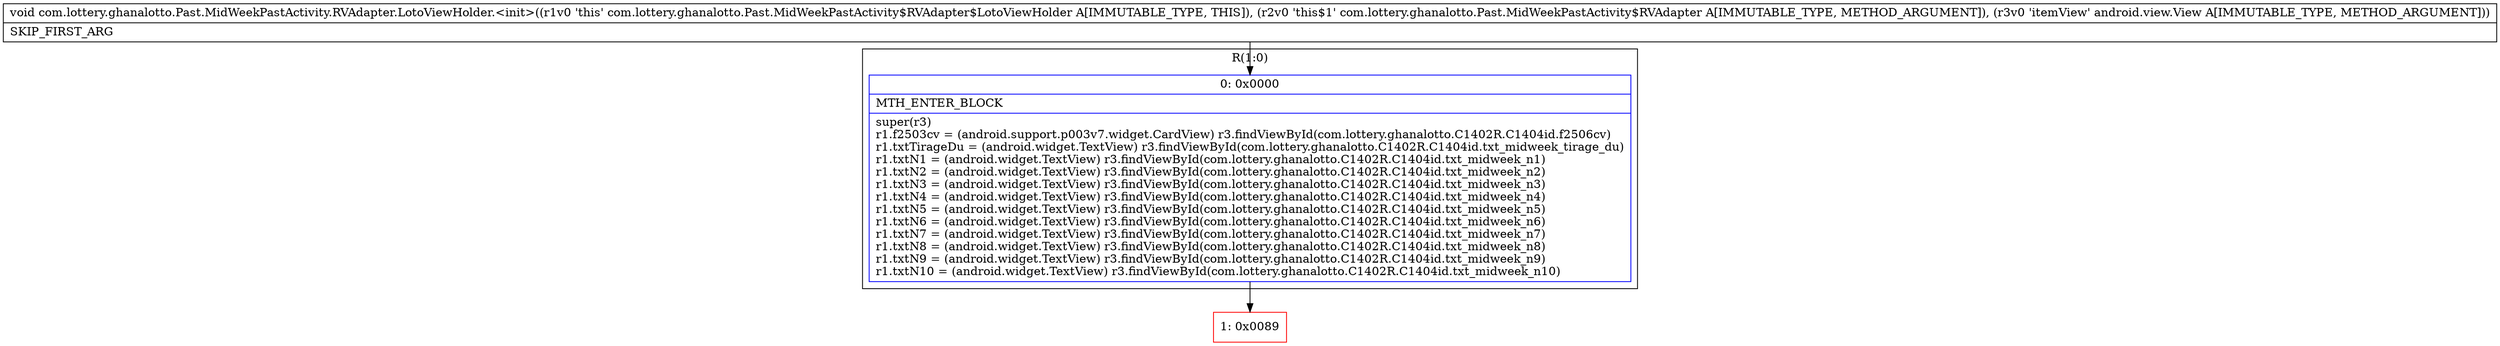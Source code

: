 digraph "CFG forcom.lottery.ghanalotto.Past.MidWeekPastActivity.RVAdapter.LotoViewHolder.\<init\>(Lcom\/lottery\/ghanalotto\/Past\/MidWeekPastActivity$RVAdapter;Landroid\/view\/View;)V" {
subgraph cluster_Region_1731441783 {
label = "R(1:0)";
node [shape=record,color=blue];
Node_0 [shape=record,label="{0\:\ 0x0000|MTH_ENTER_BLOCK\l|super(r3)\lr1.f2503cv = (android.support.p003v7.widget.CardView) r3.findViewById(com.lottery.ghanalotto.C1402R.C1404id.f2506cv)\lr1.txtTirageDu = (android.widget.TextView) r3.findViewById(com.lottery.ghanalotto.C1402R.C1404id.txt_midweek_tirage_du)\lr1.txtN1 = (android.widget.TextView) r3.findViewById(com.lottery.ghanalotto.C1402R.C1404id.txt_midweek_n1)\lr1.txtN2 = (android.widget.TextView) r3.findViewById(com.lottery.ghanalotto.C1402R.C1404id.txt_midweek_n2)\lr1.txtN3 = (android.widget.TextView) r3.findViewById(com.lottery.ghanalotto.C1402R.C1404id.txt_midweek_n3)\lr1.txtN4 = (android.widget.TextView) r3.findViewById(com.lottery.ghanalotto.C1402R.C1404id.txt_midweek_n4)\lr1.txtN5 = (android.widget.TextView) r3.findViewById(com.lottery.ghanalotto.C1402R.C1404id.txt_midweek_n5)\lr1.txtN6 = (android.widget.TextView) r3.findViewById(com.lottery.ghanalotto.C1402R.C1404id.txt_midweek_n6)\lr1.txtN7 = (android.widget.TextView) r3.findViewById(com.lottery.ghanalotto.C1402R.C1404id.txt_midweek_n7)\lr1.txtN8 = (android.widget.TextView) r3.findViewById(com.lottery.ghanalotto.C1402R.C1404id.txt_midweek_n8)\lr1.txtN9 = (android.widget.TextView) r3.findViewById(com.lottery.ghanalotto.C1402R.C1404id.txt_midweek_n9)\lr1.txtN10 = (android.widget.TextView) r3.findViewById(com.lottery.ghanalotto.C1402R.C1404id.txt_midweek_n10)\l}"];
}
Node_1 [shape=record,color=red,label="{1\:\ 0x0089}"];
MethodNode[shape=record,label="{void com.lottery.ghanalotto.Past.MidWeekPastActivity.RVAdapter.LotoViewHolder.\<init\>((r1v0 'this' com.lottery.ghanalotto.Past.MidWeekPastActivity$RVAdapter$LotoViewHolder A[IMMUTABLE_TYPE, THIS]), (r2v0 'this$1' com.lottery.ghanalotto.Past.MidWeekPastActivity$RVAdapter A[IMMUTABLE_TYPE, METHOD_ARGUMENT]), (r3v0 'itemView' android.view.View A[IMMUTABLE_TYPE, METHOD_ARGUMENT]))  | SKIP_FIRST_ARG\l}"];
MethodNode -> Node_0;
Node_0 -> Node_1;
}

